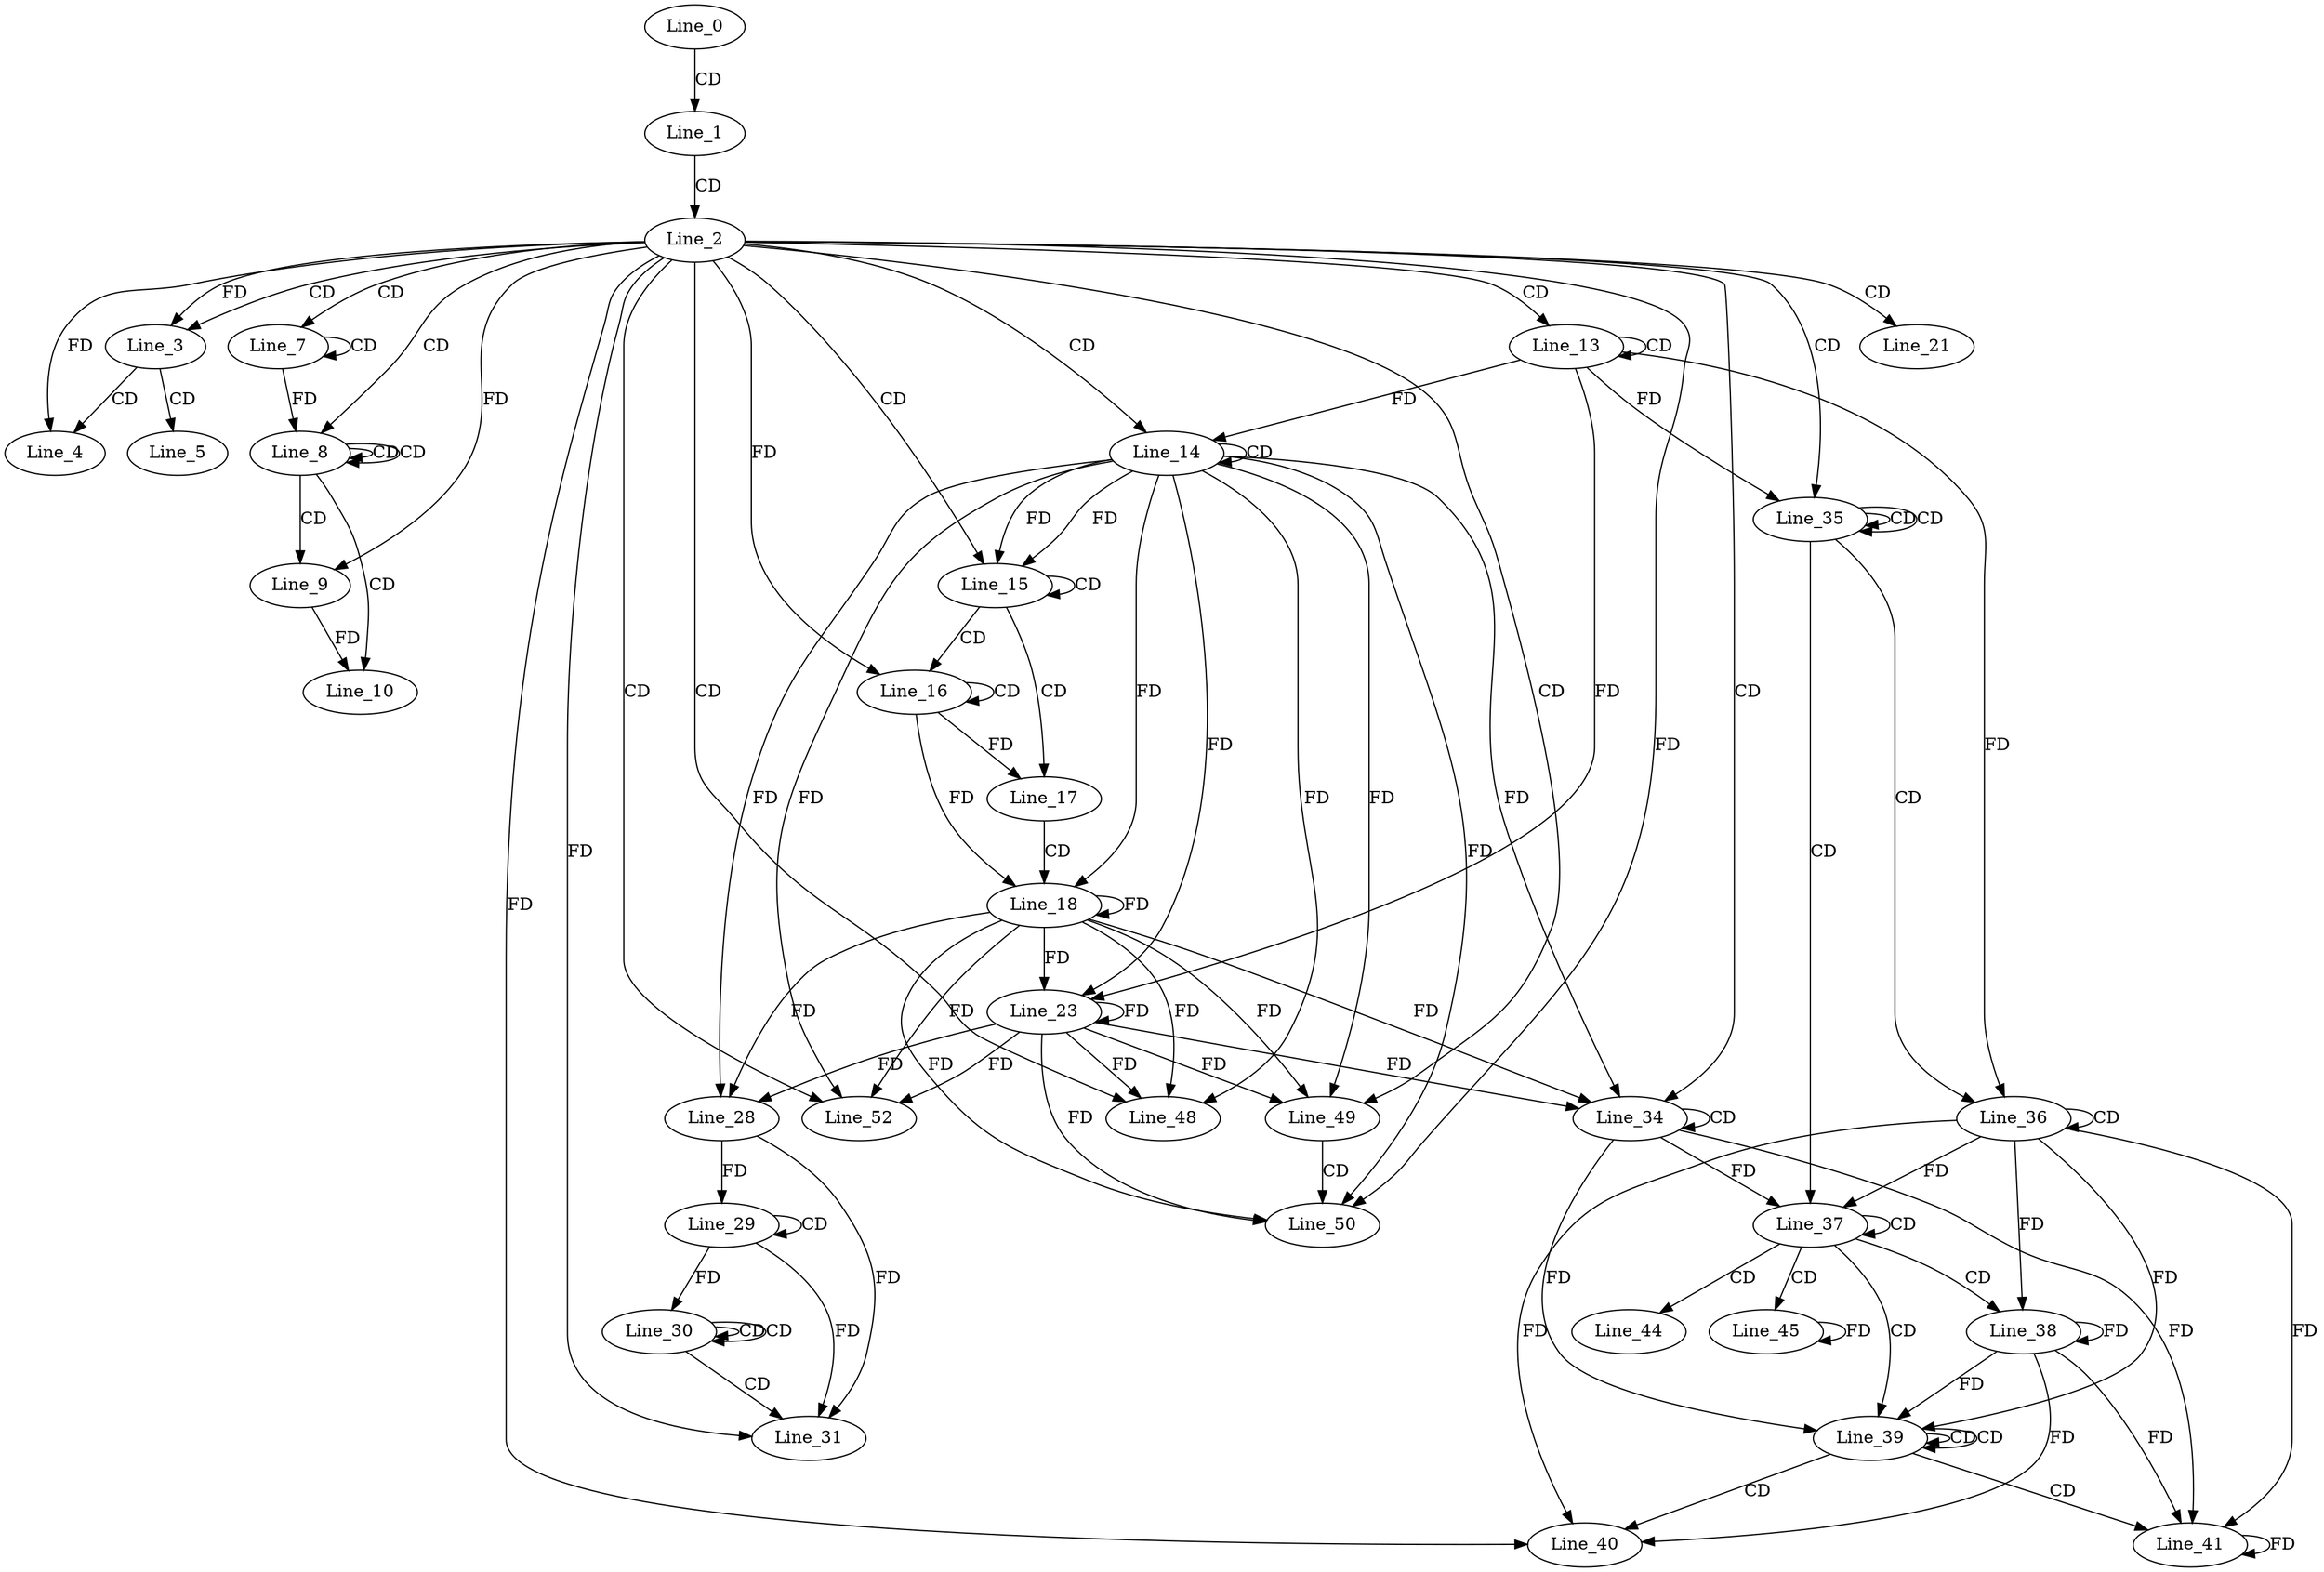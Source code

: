 digraph G {
  Line_0;
  Line_1;
  Line_2;
  Line_3;
  Line_3;
  Line_4;
  Line_5;
  Line_7;
  Line_7;
  Line_8;
  Line_8;
  Line_8;
  Line_9;
  Line_9;
  Line_10;
  Line_13;
  Line_13;
  Line_14;
  Line_14;
  Line_15;
  Line_15;
  Line_16;
  Line_16;
  Line_17;
  Line_18;
  Line_18;
  Line_21;
  Line_23;
  Line_23;
  Line_28;
  Line_29;
  Line_29;
  Line_28;
  Line_30;
  Line_30;
  Line_30;
  Line_30;
  Line_31;
  Line_31;
  Line_34;
  Line_34;
  Line_35;
  Line_35;
  Line_35;
  Line_35;
  Line_36;
  Line_36;
  Line_37;
  Line_37;
  Line_37;
  Line_37;
  Line_38;
  Line_38;
  Line_38;
  Line_39;
  Line_39;
  Line_39;
  Line_39;
  Line_39;
  Line_40;
  Line_41;
  Line_44;
  Line_45;
  Line_48;
  Line_49;
  Line_49;
  Line_50;
  Line_50;
  Line_52;
  Line_52;
  Line_52;
  Line_0 -> Line_1 [ label="CD" ];
  Line_1 -> Line_2 [ label="CD" ];
  Line_2 -> Line_3 [ label="CD" ];
  Line_2 -> Line_3 [ label="FD" ];
  Line_3 -> Line_4 [ label="CD" ];
  Line_2 -> Line_4 [ label="FD" ];
  Line_3 -> Line_5 [ label="CD" ];
  Line_2 -> Line_7 [ label="CD" ];
  Line_7 -> Line_7 [ label="CD" ];
  Line_2 -> Line_8 [ label="CD" ];
  Line_8 -> Line_8 [ label="CD" ];
  Line_8 -> Line_8 [ label="CD" ];
  Line_7 -> Line_8 [ label="FD" ];
  Line_8 -> Line_9 [ label="CD" ];
  Line_2 -> Line_9 [ label="FD" ];
  Line_8 -> Line_10 [ label="CD" ];
  Line_9 -> Line_10 [ label="FD" ];
  Line_2 -> Line_13 [ label="CD" ];
  Line_13 -> Line_13 [ label="CD" ];
  Line_2 -> Line_14 [ label="CD" ];
  Line_14 -> Line_14 [ label="CD" ];
  Line_13 -> Line_14 [ label="FD" ];
  Line_2 -> Line_15 [ label="CD" ];
  Line_14 -> Line_15 [ label="FD" ];
  Line_15 -> Line_15 [ label="CD" ];
  Line_14 -> Line_15 [ label="FD" ];
  Line_15 -> Line_16 [ label="CD" ];
  Line_16 -> Line_16 [ label="CD" ];
  Line_2 -> Line_16 [ label="FD" ];
  Line_15 -> Line_17 [ label="CD" ];
  Line_16 -> Line_17 [ label="FD" ];
  Line_17 -> Line_18 [ label="CD" ];
  Line_14 -> Line_18 [ label="FD" ];
  Line_18 -> Line_18 [ label="FD" ];
  Line_16 -> Line_18 [ label="FD" ];
  Line_2 -> Line_21 [ label="CD" ];
  Line_14 -> Line_23 [ label="FD" ];
  Line_18 -> Line_23 [ label="FD" ];
  Line_23 -> Line_23 [ label="FD" ];
  Line_13 -> Line_23 [ label="FD" ];
  Line_14 -> Line_28 [ label="FD" ];
  Line_18 -> Line_28 [ label="FD" ];
  Line_23 -> Line_28 [ label="FD" ];
  Line_29 -> Line_29 [ label="CD" ];
  Line_28 -> Line_29 [ label="FD" ];
  Line_30 -> Line_30 [ label="CD" ];
  Line_30 -> Line_30 [ label="CD" ];
  Line_29 -> Line_30 [ label="FD" ];
  Line_30 -> Line_31 [ label="CD" ];
  Line_2 -> Line_31 [ label="FD" ];
  Line_29 -> Line_31 [ label="FD" ];
  Line_28 -> Line_31 [ label="FD" ];
  Line_2 -> Line_34 [ label="CD" ];
  Line_34 -> Line_34 [ label="CD" ];
  Line_14 -> Line_34 [ label="FD" ];
  Line_18 -> Line_34 [ label="FD" ];
  Line_23 -> Line_34 [ label="FD" ];
  Line_2 -> Line_35 [ label="CD" ];
  Line_35 -> Line_35 [ label="CD" ];
  Line_35 -> Line_35 [ label="CD" ];
  Line_13 -> Line_35 [ label="FD" ];
  Line_35 -> Line_36 [ label="CD" ];
  Line_36 -> Line_36 [ label="CD" ];
  Line_13 -> Line_36 [ label="FD" ];
  Line_35 -> Line_37 [ label="CD" ];
  Line_36 -> Line_37 [ label="FD" ];
  Line_37 -> Line_37 [ label="CD" ];
  Line_34 -> Line_37 [ label="FD" ];
  Line_37 -> Line_38 [ label="CD" ];
  Line_36 -> Line_38 [ label="FD" ];
  Line_38 -> Line_38 [ label="FD" ];
  Line_37 -> Line_39 [ label="CD" ];
  Line_39 -> Line_39 [ label="CD" ];
  Line_39 -> Line_39 [ label="CD" ];
  Line_34 -> Line_39 [ label="FD" ];
  Line_36 -> Line_39 [ label="FD" ];
  Line_38 -> Line_39 [ label="FD" ];
  Line_39 -> Line_40 [ label="CD" ];
  Line_2 -> Line_40 [ label="FD" ];
  Line_36 -> Line_40 [ label="FD" ];
  Line_38 -> Line_40 [ label="FD" ];
  Line_39 -> Line_41 [ label="CD" ];
  Line_34 -> Line_41 [ label="FD" ];
  Line_41 -> Line_41 [ label="FD" ];
  Line_36 -> Line_41 [ label="FD" ];
  Line_38 -> Line_41 [ label="FD" ];
  Line_37 -> Line_44 [ label="CD" ];
  Line_37 -> Line_45 [ label="CD" ];
  Line_45 -> Line_45 [ label="FD" ];
  Line_2 -> Line_48 [ label="CD" ];
  Line_14 -> Line_48 [ label="FD" ];
  Line_18 -> Line_48 [ label="FD" ];
  Line_23 -> Line_48 [ label="FD" ];
  Line_2 -> Line_49 [ label="CD" ];
  Line_14 -> Line_49 [ label="FD" ];
  Line_18 -> Line_49 [ label="FD" ];
  Line_23 -> Line_49 [ label="FD" ];
  Line_49 -> Line_50 [ label="CD" ];
  Line_2 -> Line_50 [ label="FD" ];
  Line_14 -> Line_50 [ label="FD" ];
  Line_18 -> Line_50 [ label="FD" ];
  Line_23 -> Line_50 [ label="FD" ];
  Line_2 -> Line_52 [ label="CD" ];
  Line_14 -> Line_52 [ label="FD" ];
  Line_18 -> Line_52 [ label="FD" ];
  Line_23 -> Line_52 [ label="FD" ];
}
